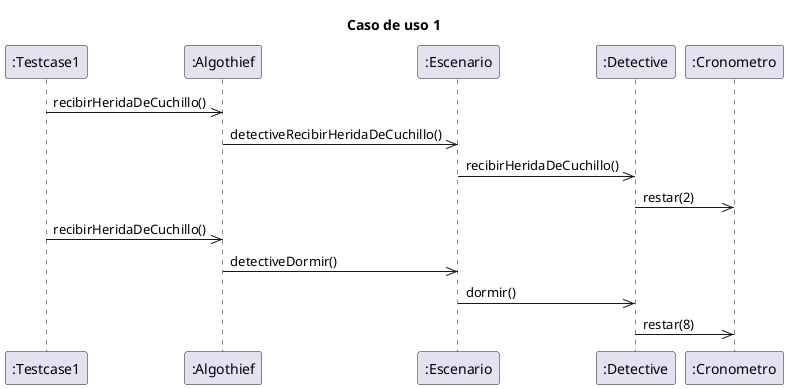 @startuml

title "Caso de uso 1"

participant ":Testcase1" as testcase
participant ":Algothief" as algothief
participant ":Escenario" as escenario
participant ":Detective" as detective
participant ":Cronometro" as cronometro


testcase ->> algothief: recibirHeridaDeCuchillo()
algothief ->> escenario: detectiveRecibirHeridaDeCuchillo()
escenario ->> detective: recibirHeridaDeCuchillo()
detective ->>cronometro:restar(2)

testcase ->> algothief: recibirHeridaDeCuchillo()
algothief ->> escenario: detectiveDormir()
escenario ->> detective:dormir()
detective ->> cronometro: restar(8)


@enduml


